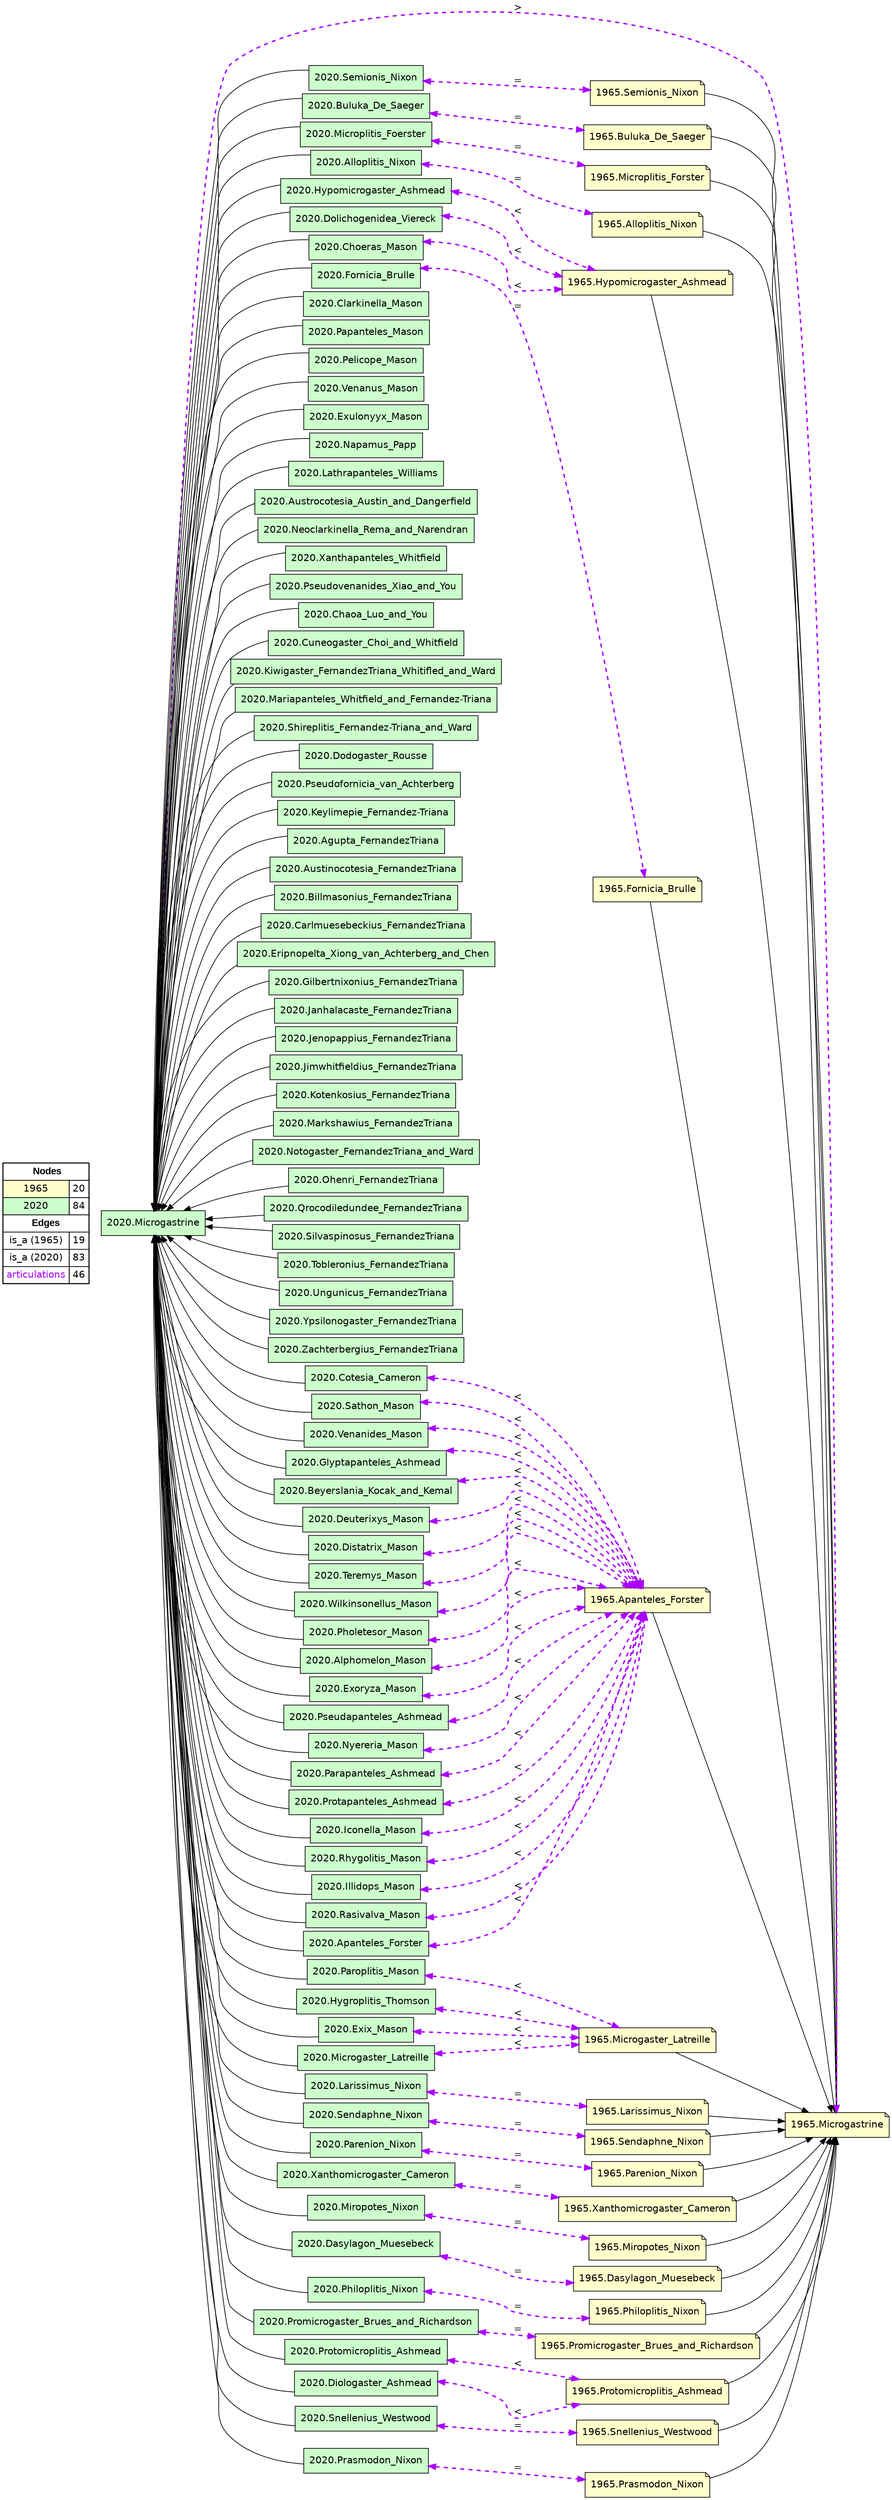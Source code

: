 digraph{
rankdir=LR
node[shape=circle style=filled fillcolor="#FFFFFF"] 
node[shape=note style=filled fillcolor="#FFFFCC" fontname="helvetica"] 
"1965.Buluka_De_Saeger"
"1965.Philoplitis_Nixon"
"1965.Semionis_Nixon"
"1965.Hypomicrogaster_Ashmead"
"1965.Microgastrine"
"1965.Apanteles_Forster"
"1965.Snellenius_Westwood"
"1965.Fornicia_Brulle"
"1965.Promicrogaster_Brues_and_Richardson"
"1965.Larissimus_Nixon"
"1965.Microplitis_Forster"
"1965.Prasmodon_Nixon"
"1965.Protomicroplitis_Ashmead"
"1965.Alloplitis_Nixon"
"1965.Sendaphne_Nixon"
"1965.Miropotes_Nixon"
"1965.Parenion_Nixon"
"1965.Microgaster_Latreille"
"1965.Xanthomicrogaster_Cameron"
"1965.Dasylagon_Muesebeck"
node[shape=circle style=filled fillcolor="#FFFFFF"] 
node[shape=box style=filled fillcolor="#CCFFCC" fontname="helvetica"] 
"2020.Semionis_Nixon"
"2020.Illidops_Mason"
"2020.Rasivalva_Mason"
"2020.Buluka_De_Saeger"
"2020.Choeras_Mason"
"2020.Sathon_Mason"
"2020.Venanides_Mason"
"2020.Microplitis_Foerster"
"2020.Clarkinella_Mason"
"2020.Papanteles_Mason"
"2020.Pelicope_Mason"
"2020.Venanus_Mason"
"2020.Exulonyyx_Mason"
"2020.Napamus_Papp"
"2020.Lathrapanteles_Williams"
"2020.Austrocotesia_Austin_and_Dangerfield"
"2020.Neoclarkinella_Rema_and_Narendran"
"2020.Xanthapanteles_Whitfield"
"2020.Pseudovenanides_Xiao_and_You"
"2020.Chaoa_Luo_and_You"
"2020.Cuneogaster_Choi_and_Whitfield"
"2020.Kiwigaster_FernandezTriana_Whitifled_and_Ward"
"2020.Mariapanteles_Whitfield_and_Fernandez-Triana"
"2020.Shireplitis_Fernandez-Triana_and_Ward"
"2020.Dodogaster_Rousse"
"2020.Pseudofornicia_van_Achterberg"
"2020.Keylimepie_Fernandez-Triana"
"2020.Agupta_FernandezTriana"
"2020.Austinocotesia_FernandezTriana"
"2020.Billmasonius_FernandezTriana"
"2020.Carlmuesebeckius_FernandezTriana"
"2020.Eripnopelta_Xiong_van_Achterberg_and_Chen"
"2020.Gilbertnixonius_FernandezTriana"
"2020.Janhalacaste_FernandezTriana"
"2020.Jenopappius_FernandezTriana"
"2020.Jimwhitfieldius_FernandezTriana"
"2020.Kotenkosius_FernandezTriana"
"2020.Markshawius_FernandezTriana"
"2020.Notogaster_FernandezTriana_and_Ward"
"2020.Ohenri_FernandezTriana"
"2020.Qrocodiledundee_FernandezTriana"
"2020.Silvaspinosus_FernandezTriana"
"2020.Tobleronius_FernandezTriana"
"2020.Ungunicus_FernandezTriana"
"2020.Ypsilonogaster_FernandezTriana"
"2020.Zachterbergius_FernandezTriana"
"2020.Hygroplitis_Thomson"
"2020.Beyerslania_Kocak_and_Kemal"
"2020.Alloplitis_Nixon"
"2020.Distatrix_Mason"
"2020.Hypomicrogaster_Ashmead"
"2020.Fornicia_Brulle"
"2020.Pholetesor_Mason"
"2020.Alphomelon_Mason"
"2020.Exoryza_Mason"
"2020.Microgastrine"
"2020.Paroplitis_Mason"
"2020.Pseudapanteles_Ashmead"
"2020.Nyereria_Mason"
"2020.Parapanteles_Ashmead"
"2020.Protapanteles_Ashmead"
"2020.Iconella_Mason"
"2020.Microgaster_Latreille"
"2020.Larissimus_Nixon"
"2020.Sendaphne_Nixon"
"2020.Parenion_Nixon"
"2020.Xanthomicrogaster_Cameron"
"2020.Miropotes_Nixon"
"2020.Dasylagon_Muesebeck"
"2020.Dolichogenidea_Viereck"
"2020.Apanteles_Forster"
"2020.Diologaster_Ashmead"
"2020.Philoplitis_Nixon"
"2020.Promicrogaster_Brues_and_Richardson"
"2020.Cotesia_Cameron"
"2020.Exix_Mason"
"2020.Glyptapanteles_Ashmead"
"2020.Deuterixys_Mason"
"2020.Teremys_Mason"
"2020.Snellenius_Westwood"
"2020.Prasmodon_Nixon"
"2020.Protomicroplitis_Ashmead"
"2020.Wilkinsonellus_Mason"
"2020.Rhygolitis_Mason"
edge[style=solid color="#000000" constraint=true penwidth=1 dir=forward]
edge[style=solid color="#000000" constraint=true penwidth=1 dir=forward]
"1965.Sendaphne_Nixon" -> "1965.Microgastrine"
"1965.Dasylagon_Muesebeck" -> "1965.Microgastrine"
"1965.Parenion_Nixon" -> "1965.Microgastrine"
"1965.Fornicia_Brulle" -> "1965.Microgastrine"
"1965.Protomicroplitis_Ashmead" -> "1965.Microgastrine"
"1965.Snellenius_Westwood" -> "1965.Microgastrine"
"1965.Prasmodon_Nixon" -> "1965.Microgastrine"
"1965.Microplitis_Forster" -> "1965.Microgastrine"
"1965.Philoplitis_Nixon" -> "1965.Microgastrine"
"1965.Xanthomicrogaster_Cameron" -> "1965.Microgastrine"
"1965.Promicrogaster_Brues_and_Richardson" -> "1965.Microgastrine"
"1965.Semionis_Nixon" -> "1965.Microgastrine"
"1965.Microgaster_Latreille" -> "1965.Microgastrine"
"1965.Hypomicrogaster_Ashmead" -> "1965.Microgastrine"
"1965.Miropotes_Nixon" -> "1965.Microgastrine"
"1965.Alloplitis_Nixon" -> "1965.Microgastrine"
"1965.Larissimus_Nixon" -> "1965.Microgastrine"
"1965.Buluka_De_Saeger" -> "1965.Microgastrine"
"1965.Apanteles_Forster" -> "1965.Microgastrine"
edge[style=solid color="#000000" constraint=true penwidth=1 dir=forward]
edge[style=solid color="#000000" constraint=true penwidth=1 dir=forward]
"2020.Microgastrine" -> "2020.Distatrix_Mason" [dir=back]
"2020.Microgastrine" -> "2020.Clarkinella_Mason" [dir=back]
"2020.Microgastrine" -> "2020.Papanteles_Mason" [dir=back]
"2020.Microgastrine" -> "2020.Pelicope_Mason" [dir=back]
"2020.Microgastrine" -> "2020.Venanus_Mason" [dir=back]
"2020.Microgastrine" -> "2020.Exulonyyx_Mason" [dir=back]
"2020.Microgastrine" -> "2020.Napamus_Papp" [dir=back]
"2020.Microgastrine" -> "2020.Lathrapanteles_Williams" [dir=back]
"2020.Microgastrine" -> "2020.Austrocotesia_Austin_and_Dangerfield" [dir=back]
"2020.Microgastrine" -> "2020.Neoclarkinella_Rema_and_Narendran" [dir=back]
"2020.Microgastrine" -> "2020.Xanthapanteles_Whitfield" [dir=back]
"2020.Microgastrine" -> "2020.Pseudovenanides_Xiao_and_You" [dir=back]
"2020.Microgastrine" -> "2020.Chaoa_Luo_and_You" [dir=back]
"2020.Microgastrine" -> "2020.Cuneogaster_Choi_and_Whitfield" [dir=back]
"2020.Microgastrine" -> "2020.Kiwigaster_FernandezTriana_Whitifled_and_Ward" [dir=back]
"2020.Microgastrine" -> "2020.Mariapanteles_Whitfield_and_Fernandez-Triana" [dir=back]
"2020.Microgastrine" -> "2020.Shireplitis_Fernandez-Triana_and_Ward" [dir=back]
"2020.Microgastrine" -> "2020.Dodogaster_Rousse" [dir=back]
"2020.Microgastrine" -> "2020.Pseudofornicia_van_Achterberg" [dir=back]
"2020.Microgastrine" -> "2020.Keylimepie_Fernandez-Triana" [dir=back]
"2020.Microgastrine" -> "2020.Agupta_FernandezTriana" [dir=back]
"2020.Microgastrine" -> "2020.Austinocotesia_FernandezTriana" [dir=back]
"2020.Microgastrine" -> "2020.Billmasonius_FernandezTriana" [dir=back]
"2020.Microgastrine" -> "2020.Carlmuesebeckius_FernandezTriana" [dir=back]
"2020.Microgastrine" -> "2020.Eripnopelta_Xiong_van_Achterberg_and_Chen" [dir=back]
"2020.Microgastrine" -> "2020.Gilbertnixonius_FernandezTriana" [dir=back]
"2020.Microgastrine" -> "2020.Janhalacaste_FernandezTriana" [dir=back]
"2020.Microgastrine" -> "2020.Jenopappius_FernandezTriana" [dir=back]
"2020.Microgastrine" -> "2020.Jimwhitfieldius_FernandezTriana" [dir=back]
"2020.Microgastrine" -> "2020.Kotenkosius_FernandezTriana" [dir=back]
"2020.Microgastrine" -> "2020.Markshawius_FernandezTriana" [dir=back]
"2020.Microgastrine" -> "2020.Notogaster_FernandezTriana_and_Ward" [dir=back]
"2020.Microgastrine" -> "2020.Ohenri_FernandezTriana" [dir=back]
"2020.Microgastrine" -> "2020.Qrocodiledundee_FernandezTriana" [dir=back]
"2020.Microgastrine" -> "2020.Silvaspinosus_FernandezTriana" [dir=back]
"2020.Microgastrine" -> "2020.Tobleronius_FernandezTriana" [dir=back]
"2020.Microgastrine" -> "2020.Ungunicus_FernandezTriana" [dir=back]
"2020.Microgastrine" -> "2020.Ypsilonogaster_FernandezTriana" [dir=back]
"2020.Microgastrine" -> "2020.Zachterbergius_FernandezTriana" [dir=back]
"2020.Microgastrine" -> "2020.Microplitis_Foerster" [dir=back]
"2020.Microgastrine" -> "2020.Xanthomicrogaster_Cameron" [dir=back]
"2020.Microgastrine" -> "2020.Buluka_De_Saeger" [dir=back]
"2020.Microgastrine" -> "2020.Hypomicrogaster_Ashmead" [dir=back]
"2020.Microgastrine" -> "2020.Deuterixys_Mason" [dir=back]
"2020.Microgastrine" -> "2020.Miropotes_Nixon" [dir=back]
"2020.Microgastrine" -> "2020.Cotesia_Cameron" [dir=back]
"2020.Microgastrine" -> "2020.Exoryza_Mason" [dir=back]
"2020.Microgastrine" -> "2020.Prasmodon_Nixon" [dir=back]
"2020.Microgastrine" -> "2020.Larissimus_Nixon" [dir=back]
"2020.Microgastrine" -> "2020.Pseudapanteles_Ashmead" [dir=back]
"2020.Microgastrine" -> "2020.Illidops_Mason" [dir=back]
"2020.Microgastrine" -> "2020.Sendaphne_Nixon" [dir=back]
"2020.Microgastrine" -> "2020.Sathon_Mason" [dir=back]
"2020.Microgastrine" -> "2020.Hygroplitis_Thomson" [dir=back]
"2020.Microgastrine" -> "2020.Rhygolitis_Mason" [dir=back]
"2020.Microgastrine" -> "2020.Apanteles_Forster" [dir=back]
"2020.Microgastrine" -> "2020.Parenion_Nixon" [dir=back]
"2020.Microgastrine" -> "2020.Alphomelon_Mason" [dir=back]
"2020.Microgastrine" -> "2020.Protomicroplitis_Ashmead" [dir=back]
"2020.Microgastrine" -> "2020.Pholetesor_Mason" [dir=back]
"2020.Microgastrine" -> "2020.Dolichogenidea_Viereck" [dir=back]
"2020.Microgastrine" -> "2020.Microgaster_Latreille" [dir=back]
"2020.Microgastrine" -> "2020.Diologaster_Ashmead" [dir=back]
"2020.Microgastrine" -> "2020.Parapanteles_Ashmead" [dir=back]
"2020.Microgastrine" -> "2020.Semionis_Nixon" [dir=back]
"2020.Microgastrine" -> "2020.Alloplitis_Nixon" [dir=back]
"2020.Microgastrine" -> "2020.Teremys_Mason" [dir=back]
"2020.Microgastrine" -> "2020.Rasivalva_Mason" [dir=back]
"2020.Microgastrine" -> "2020.Beyerslania_Kocak_and_Kemal" [dir=back]
"2020.Microgastrine" -> "2020.Venanides_Mason" [dir=back]
"2020.Microgastrine" -> "2020.Promicrogaster_Brues_and_Richardson" [dir=back]
"2020.Microgastrine" -> "2020.Wilkinsonellus_Mason" [dir=back]
"2020.Microgastrine" -> "2020.Snellenius_Westwood" [dir=back]
"2020.Microgastrine" -> "2020.Paroplitis_Mason" [dir=back]
"2020.Microgastrine" -> "2020.Glyptapanteles_Ashmead" [dir=back]
"2020.Microgastrine" -> "2020.Exix_Mason" [dir=back]
"2020.Microgastrine" -> "2020.Choeras_Mason" [dir=back]
"2020.Microgastrine" -> "2020.Fornicia_Brulle" [dir=back]
"2020.Microgastrine" -> "2020.Nyereria_Mason" [dir=back]
"2020.Microgastrine" -> "2020.Protapanteles_Ashmead" [dir=back]
"2020.Microgastrine" -> "2020.Iconella_Mason" [dir=back]
"2020.Microgastrine" -> "2020.Dasylagon_Muesebeck" [dir=back]
"2020.Microgastrine" -> "2020.Philoplitis_Nixon" [dir=back]
edge[style=solid color="#000000" constraint=true penwidth=1 dir=forward]
edge[style=dashed color="#AA00FF" constraint=true penwidth=2 dir=both]
"2020.Venanides_Mason" -> "1965.Apanteles_Forster" [label="<"]
"2020.Paroplitis_Mason" -> "1965.Microgaster_Latreille" [label="<"]
"2020.Teremys_Mason" -> "1965.Apanteles_Forster" [label="<"]
"2020.Snellenius_Westwood" -> "1965.Snellenius_Westwood" [label="="]
"2020.Hypomicrogaster_Ashmead" -> "1965.Hypomicrogaster_Ashmead" [label="<"]
"2020.Alloplitis_Nixon" -> "1965.Alloplitis_Nixon" [label="="]
"2020.Dasylagon_Muesebeck" -> "1965.Dasylagon_Muesebeck" [label="="]
"2020.Distatrix_Mason" -> "1965.Apanteles_Forster" [label="<"]
"2020.Promicrogaster_Brues_and_Richardson" -> "1965.Promicrogaster_Brues_and_Richardson" [label="="]
"2020.Illidops_Mason" -> "1965.Apanteles_Forster" [label="<"]
"2020.Microplitis_Foerster" -> "1965.Microplitis_Forster" [label="="]
"2020.Rhygolitis_Mason" -> "1965.Apanteles_Forster" [label="<"]
"2020.Fornicia_Brulle" -> "1965.Fornicia_Brulle" [label="="]
"2020.Sathon_Mason" -> "1965.Apanteles_Forster" [label="<"]
"2020.Rasivalva_Mason" -> "1965.Apanteles_Forster" [label="<"]
"2020.Pseudapanteles_Ashmead" -> "1965.Apanteles_Forster" [label="<"]
"2020.Cotesia_Cameron" -> "1965.Apanteles_Forster" [label="<"]
"2020.Wilkinsonellus_Mason" -> "1965.Apanteles_Forster" [label="<"]
"2020.Xanthomicrogaster_Cameron" -> "1965.Xanthomicrogaster_Cameron" [label="="]
"2020.Prasmodon_Nixon" -> "1965.Prasmodon_Nixon" [label="="]
"2020.Semionis_Nixon" -> "1965.Semionis_Nixon" [label="="]
"2020.Iconella_Mason" -> "1965.Apanteles_Forster" [label="<"]
"2020.Larissimus_Nixon" -> "1965.Larissimus_Nixon" [label="="]
"2020.Beyerslania_Kocak_and_Kemal" -> "1965.Apanteles_Forster" [label="<"]
"2020.Exix_Mason" -> "1965.Microgaster_Latreille" [label="<"]
"2020.Protomicroplitis_Ashmead" -> "1965.Protomicroplitis_Ashmead" [label="<"]
"2020.Miropotes_Nixon" -> "1965.Miropotes_Nixon" [label="="]
"2020.Parenion_Nixon" -> "1965.Parenion_Nixon" [label="="]
"2020.Choeras_Mason" -> "1965.Hypomicrogaster_Ashmead" [label="<"]
"2020.Apanteles_Forster" -> "1965.Apanteles_Forster" [label="<"]
"2020.Sendaphne_Nixon" -> "1965.Sendaphne_Nixon" [label="="]
"2020.Glyptapanteles_Ashmead" -> "1965.Apanteles_Forster" [label="<"]
"2020.Microgastrine" -> "1965.Microgastrine" [label=">"]
"2020.Microgaster_Latreille" -> "1965.Microgaster_Latreille" [label="<"]
"2020.Exoryza_Mason" -> "1965.Apanteles_Forster" [label="<"]
"2020.Buluka_De_Saeger" -> "1965.Buluka_De_Saeger" [label="="]
"2020.Alphomelon_Mason" -> "1965.Apanteles_Forster" [label="<"]
"2020.Pholetesor_Mason" -> "1965.Apanteles_Forster" [label="<"]
"2020.Dolichogenidea_Viereck" -> "1965.Hypomicrogaster_Ashmead" [label="<"]
"2020.Philoplitis_Nixon" -> "1965.Philoplitis_Nixon" [label="="]
"2020.Deuterixys_Mason" -> "1965.Apanteles_Forster" [label="<"]
"2020.Parapanteles_Ashmead" -> "1965.Apanteles_Forster" [label="<"]
"2020.Nyereria_Mason" -> "1965.Apanteles_Forster" [label="<"]
"2020.Diologaster_Ashmead" -> "1965.Protomicroplitis_Ashmead" [label="<"]
"2020.Hygroplitis_Thomson" -> "1965.Microgaster_Latreille" [label="<"]
"2020.Protapanteles_Ashmead" -> "1965.Apanteles_Forster" [label="<"]
node[shape=box] 
{rank=source Legend [fillcolor= white margin=0 label=< 
 <TABLE BORDER="0" CELLBORDER="1" CELLSPACING="0" CELLPADDING="4"> 
<TR> <TD COLSPAN="2"><font face="Arial Black"> Nodes</font></TD> </TR> 
<TR> 
 <TD bgcolor="#FFFFCC" fontname="helvetica">1965</TD> 
 <TD>20</TD> 
 </TR> 
<TR> 
 <TD bgcolor="#CCFFCC" fontname="helvetica">2020</TD> 
 <TD>84</TD> 
 </TR> 
<TR> <TD COLSPAN="2"><font face = "Arial Black"> Edges </font></TD> </TR> 
<TR> 
 <TD><font color ="#000000">is_a (1965)</font></TD><TD>19</TD>
</TR>
<TR> 
 <TD><font color ="#000000">is_a (2020)</font></TD><TD>83</TD>
</TR>
<TR> 
 <TD><font color ="#AA00FF">articulations</font></TD><TD>46</TD>
</TR>
</TABLE> 
 >] } 
}